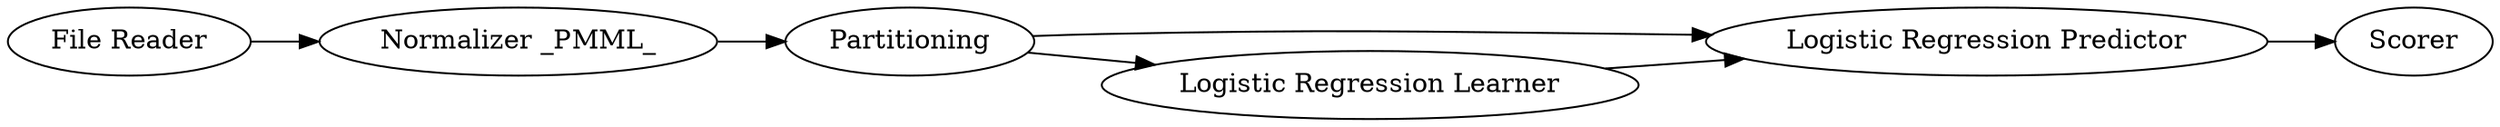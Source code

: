 digraph {
	6 -> 3
	3 -> 7
	5 -> 6
	2 -> 3
	6 -> 2
	1 -> 5
	5 [label="Normalizer _PMML_"]
	1 [label="File Reader"]
	7 [label=Scorer]
	6 [label=Partitioning]
	3 [label="Logistic Regression Predictor"]
	2 [label="Logistic Regression Learner"]
	rankdir=LR
}
